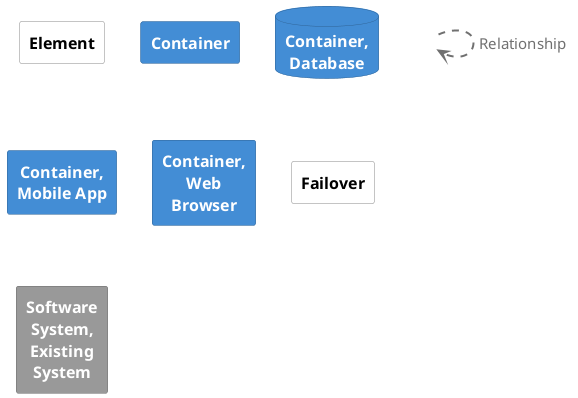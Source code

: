 @startuml
set separator none

skinparam {
  shadowing false
  arrowFontSize 15
  defaultTextAlignment center
  wrapWidth 100
  maxMessageSize 100
}
hide stereotype

skinparam rectangle<<_transparent>> {
  BorderColor transparent
  BackgroundColor transparent
  FontColor transparent
}

skinparam rectangle<<1>> {
  BackgroundColor #ffffff
  FontColor #000000
  BorderColor #888888
}
rectangle "==Element" <<1>>

skinparam rectangle<<2>> {
  BackgroundColor #438dd5
  FontColor #ffffff
  BorderColor #2e6295
}
rectangle "==Container" <<2>>

skinparam database<<3>> {
  BackgroundColor #438dd5
  FontColor #ffffff
  BorderColor #2e6295
}
database "==Container, Database" <<3>>

skinparam rectangle<<4>> {
  BackgroundColor #438dd5
  FontColor #ffffff
  BorderColor #2e6295
}
rectangle "==Container, Mobile App" <<4>>

skinparam rectangle<<5>> {
  BackgroundColor #438dd5
  FontColor #ffffff
  BorderColor #2e6295
}
rectangle "==Container, Web Browser" <<5>>

skinparam rectangle<<6>> {
  BackgroundColor #ffffff
  FontColor #000000
  BorderColor #888888
}
rectangle "==Failover" <<6>>

skinparam rectangle<<7>> {
  BackgroundColor #999999
  FontColor #ffffff
  BorderColor #6b6b6b
}
rectangle "==Software System, Existing System" <<7>>

rectangle "." <<_transparent>> as 8
8 .[#707070,thickness=2].> 8 : "<color:#707070>Relationship"


@enduml
